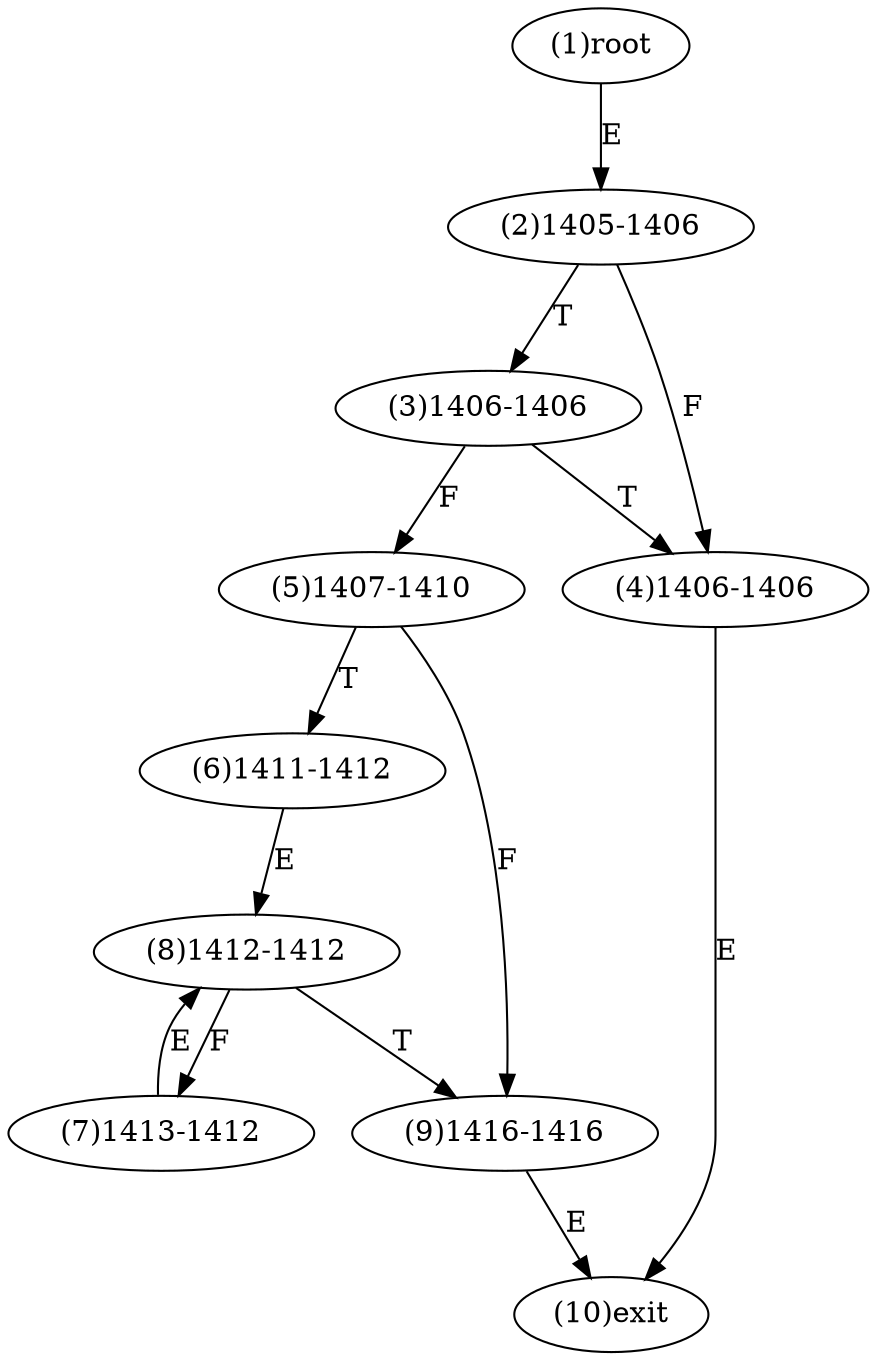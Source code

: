 digraph "" { 
1[ label="(1)root"];
2[ label="(2)1405-1406"];
3[ label="(3)1406-1406"];
4[ label="(4)1406-1406"];
5[ label="(5)1407-1410"];
6[ label="(6)1411-1412"];
7[ label="(7)1413-1412"];
8[ label="(8)1412-1412"];
9[ label="(9)1416-1416"];
10[ label="(10)exit"];
1->2[ label="E"];
2->4[ label="F"];
2->3[ label="T"];
3->5[ label="F"];
3->4[ label="T"];
4->10[ label="E"];
5->9[ label="F"];
5->6[ label="T"];
6->8[ label="E"];
7->8[ label="E"];
8->7[ label="F"];
8->9[ label="T"];
9->10[ label="E"];
}